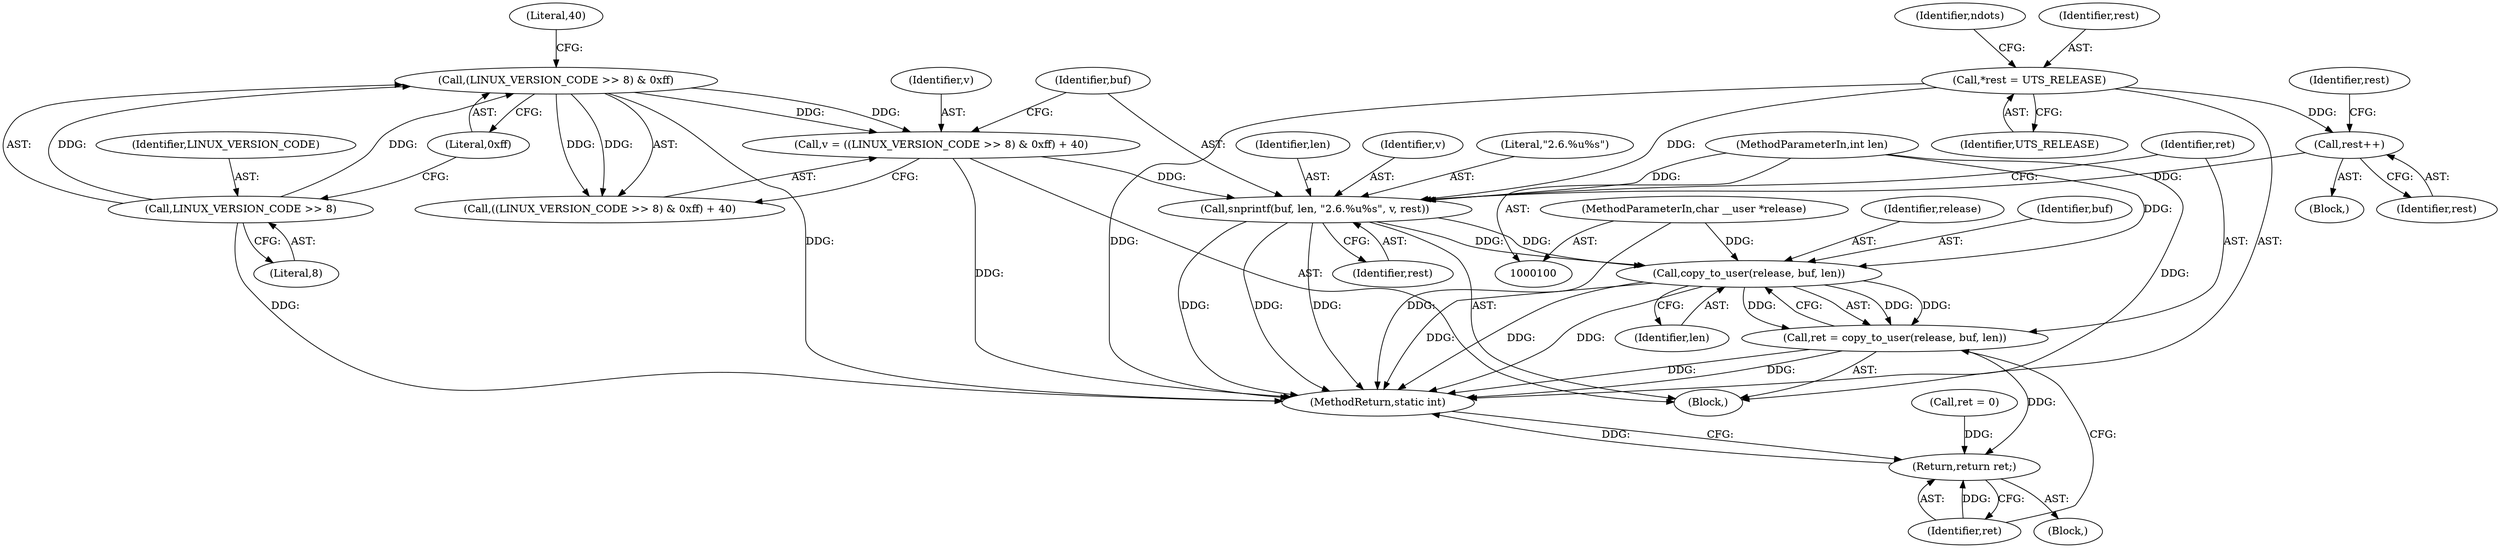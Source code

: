 digraph "1_linux_2702b1526c7278c4d65d78de209a465d4de2885e@API" {
"1000170" [label="(Call,copy_to_user(release, buf, len))"];
"1000101" [label="(MethodParameterIn,char __user *release)"];
"1000162" [label="(Call,snprintf(buf, len, \"2.6.%u%s\", v, rest))"];
"1000102" [label="(MethodParameterIn,int len)"];
"1000153" [label="(Call,v = ((LINUX_VERSION_CODE >> 8) & 0xff) + 40)"];
"1000156" [label="(Call,(LINUX_VERSION_CODE >> 8) & 0xff)"];
"1000157" [label="(Call,LINUX_VERSION_CODE >> 8)"];
"1000151" [label="(Call,rest++)"];
"1000117" [label="(Call,*rest = UTS_RELEASE)"];
"1000168" [label="(Call,ret = copy_to_user(release, buf, len))"];
"1000174" [label="(Return,return ret;)"];
"1000105" [label="(Call,ret = 0)"];
"1000172" [label="(Identifier,buf)"];
"1000165" [label="(Literal,\"2.6.%u%s\")"];
"1000115" [label="(Block,)"];
"1000119" [label="(Identifier,UTS_RELEASE)"];
"1000161" [label="(Literal,40)"];
"1000170" [label="(Call,copy_to_user(release, buf, len))"];
"1000155" [label="(Call,((LINUX_VERSION_CODE >> 8) & 0xff) + 40)"];
"1000122" [label="(Identifier,ndots)"];
"1000164" [label="(Identifier,len)"];
"1000175" [label="(Identifier,ret)"];
"1000168" [label="(Call,ret = copy_to_user(release, buf, len))"];
"1000163" [label="(Identifier,buf)"];
"1000176" [label="(MethodReturn,static int)"];
"1000162" [label="(Call,snprintf(buf, len, \"2.6.%u%s\", v, rest))"];
"1000166" [label="(Identifier,v)"];
"1000152" [label="(Identifier,rest)"];
"1000127" [label="(Identifier,rest)"];
"1000118" [label="(Identifier,rest)"];
"1000167" [label="(Identifier,rest)"];
"1000159" [label="(Literal,8)"];
"1000117" [label="(Call,*rest = UTS_RELEASE)"];
"1000174" [label="(Return,return ret;)"];
"1000157" [label="(Call,LINUX_VERSION_CODE >> 8)"];
"1000128" [label="(Block,)"];
"1000158" [label="(Identifier,LINUX_VERSION_CODE)"];
"1000169" [label="(Identifier,ret)"];
"1000153" [label="(Call,v = ((LINUX_VERSION_CODE >> 8) & 0xff) + 40)"];
"1000171" [label="(Identifier,release)"];
"1000103" [label="(Block,)"];
"1000101" [label="(MethodParameterIn,char __user *release)"];
"1000173" [label="(Identifier,len)"];
"1000156" [label="(Call,(LINUX_VERSION_CODE >> 8) & 0xff)"];
"1000151" [label="(Call,rest++)"];
"1000154" [label="(Identifier,v)"];
"1000160" [label="(Literal,0xff)"];
"1000102" [label="(MethodParameterIn,int len)"];
"1000170" -> "1000168"  [label="AST: "];
"1000170" -> "1000173"  [label="CFG: "];
"1000171" -> "1000170"  [label="AST: "];
"1000172" -> "1000170"  [label="AST: "];
"1000173" -> "1000170"  [label="AST: "];
"1000168" -> "1000170"  [label="CFG: "];
"1000170" -> "1000176"  [label="DDG: "];
"1000170" -> "1000176"  [label="DDG: "];
"1000170" -> "1000176"  [label="DDG: "];
"1000170" -> "1000168"  [label="DDG: "];
"1000170" -> "1000168"  [label="DDG: "];
"1000170" -> "1000168"  [label="DDG: "];
"1000101" -> "1000170"  [label="DDG: "];
"1000162" -> "1000170"  [label="DDG: "];
"1000162" -> "1000170"  [label="DDG: "];
"1000102" -> "1000170"  [label="DDG: "];
"1000101" -> "1000100"  [label="AST: "];
"1000101" -> "1000176"  [label="DDG: "];
"1000162" -> "1000115"  [label="AST: "];
"1000162" -> "1000167"  [label="CFG: "];
"1000163" -> "1000162"  [label="AST: "];
"1000164" -> "1000162"  [label="AST: "];
"1000165" -> "1000162"  [label="AST: "];
"1000166" -> "1000162"  [label="AST: "];
"1000167" -> "1000162"  [label="AST: "];
"1000169" -> "1000162"  [label="CFG: "];
"1000162" -> "1000176"  [label="DDG: "];
"1000162" -> "1000176"  [label="DDG: "];
"1000162" -> "1000176"  [label="DDG: "];
"1000102" -> "1000162"  [label="DDG: "];
"1000153" -> "1000162"  [label="DDG: "];
"1000151" -> "1000162"  [label="DDG: "];
"1000117" -> "1000162"  [label="DDG: "];
"1000102" -> "1000100"  [label="AST: "];
"1000102" -> "1000176"  [label="DDG: "];
"1000153" -> "1000115"  [label="AST: "];
"1000153" -> "1000155"  [label="CFG: "];
"1000154" -> "1000153"  [label="AST: "];
"1000155" -> "1000153"  [label="AST: "];
"1000163" -> "1000153"  [label="CFG: "];
"1000153" -> "1000176"  [label="DDG: "];
"1000156" -> "1000153"  [label="DDG: "];
"1000156" -> "1000153"  [label="DDG: "];
"1000156" -> "1000155"  [label="AST: "];
"1000156" -> "1000160"  [label="CFG: "];
"1000157" -> "1000156"  [label="AST: "];
"1000160" -> "1000156"  [label="AST: "];
"1000161" -> "1000156"  [label="CFG: "];
"1000156" -> "1000176"  [label="DDG: "];
"1000156" -> "1000155"  [label="DDG: "];
"1000156" -> "1000155"  [label="DDG: "];
"1000157" -> "1000156"  [label="DDG: "];
"1000157" -> "1000156"  [label="DDG: "];
"1000157" -> "1000159"  [label="CFG: "];
"1000158" -> "1000157"  [label="AST: "];
"1000159" -> "1000157"  [label="AST: "];
"1000160" -> "1000157"  [label="CFG: "];
"1000157" -> "1000176"  [label="DDG: "];
"1000151" -> "1000128"  [label="AST: "];
"1000151" -> "1000152"  [label="CFG: "];
"1000152" -> "1000151"  [label="AST: "];
"1000127" -> "1000151"  [label="CFG: "];
"1000117" -> "1000151"  [label="DDG: "];
"1000117" -> "1000115"  [label="AST: "];
"1000117" -> "1000119"  [label="CFG: "];
"1000118" -> "1000117"  [label="AST: "];
"1000119" -> "1000117"  [label="AST: "];
"1000122" -> "1000117"  [label="CFG: "];
"1000117" -> "1000176"  [label="DDG: "];
"1000168" -> "1000115"  [label="AST: "];
"1000169" -> "1000168"  [label="AST: "];
"1000175" -> "1000168"  [label="CFG: "];
"1000168" -> "1000176"  [label="DDG: "];
"1000168" -> "1000176"  [label="DDG: "];
"1000168" -> "1000174"  [label="DDG: "];
"1000174" -> "1000103"  [label="AST: "];
"1000174" -> "1000175"  [label="CFG: "];
"1000175" -> "1000174"  [label="AST: "];
"1000176" -> "1000174"  [label="CFG: "];
"1000174" -> "1000176"  [label="DDG: "];
"1000175" -> "1000174"  [label="DDG: "];
"1000105" -> "1000174"  [label="DDG: "];
}
